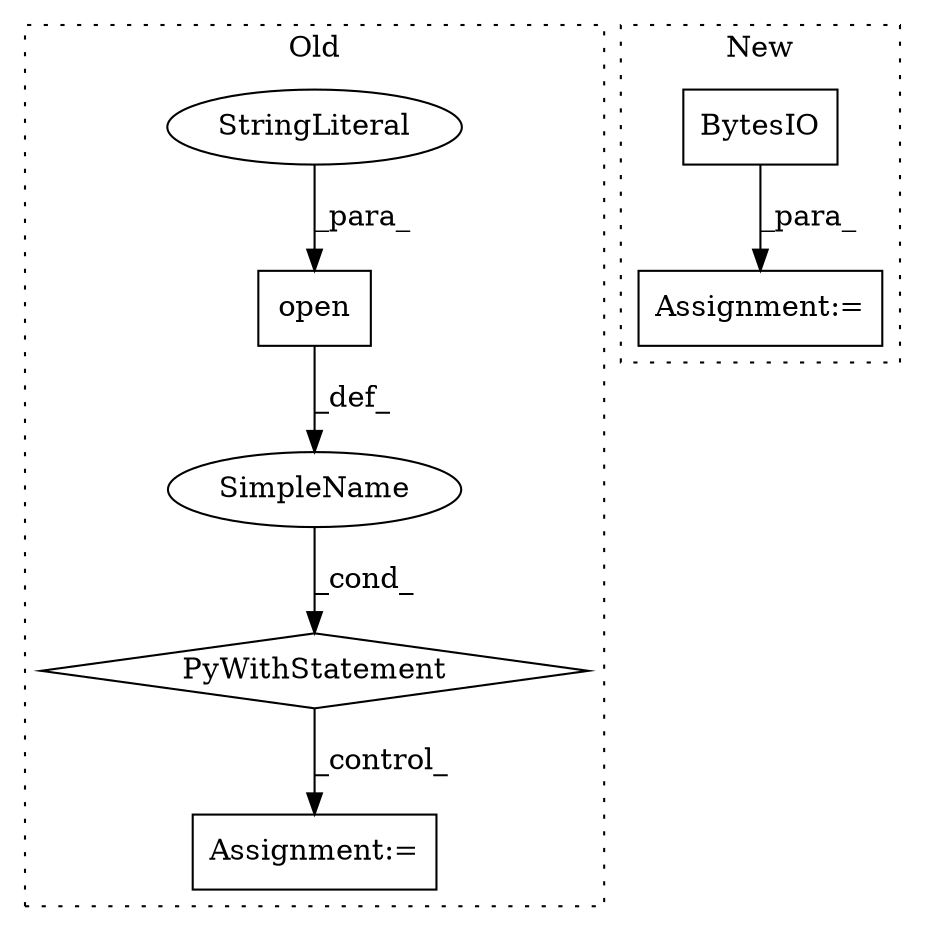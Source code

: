 digraph G {
subgraph cluster0 {
1 [label="open" a="32" s="16727,16745" l="5,1" shape="box"];
4 [label="PyWithStatement" a="104" s="16717,16746" l="10,2" shape="diamond"];
5 [label="SimpleName" a="42" s="" l="" shape="ellipse"];
6 [label="Assignment:=" a="7" s="16763" l="8" shape="box"];
7 [label="StringLiteral" a="45" s="16741" l="4" shape="ellipse"];
label = "Old";
style="dotted";
}
subgraph cluster1 {
2 [label="BytesIO" a="32" s="16770,16786" l="8,1" shape="box"];
3 [label="Assignment:=" a="7" s="16769" l="1" shape="box"];
label = "New";
style="dotted";
}
1 -> 5 [label="_def_"];
2 -> 3 [label="_para_"];
4 -> 6 [label="_control_"];
5 -> 4 [label="_cond_"];
7 -> 1 [label="_para_"];
}